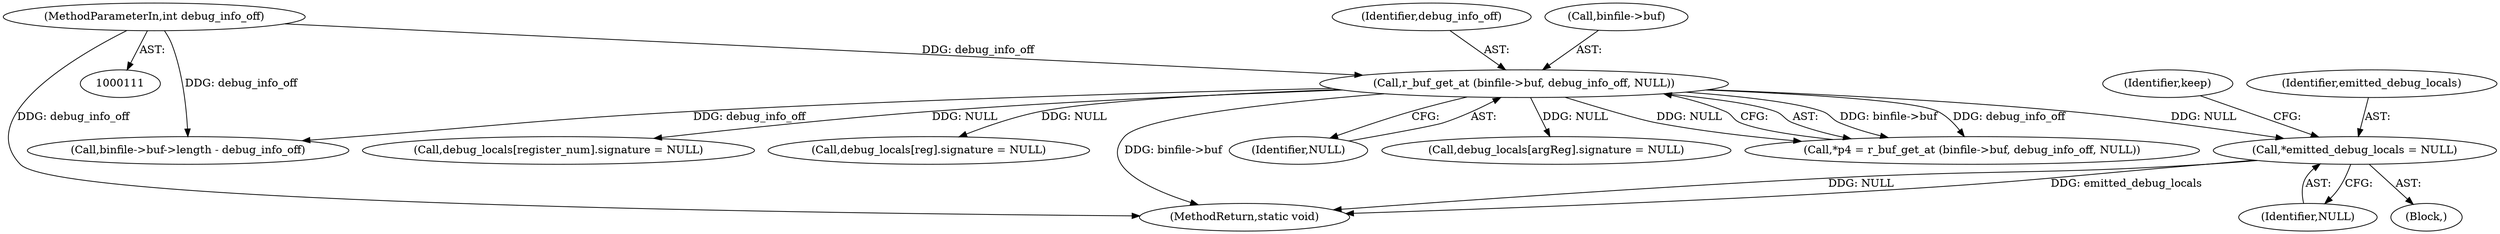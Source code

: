 digraph "0_radare2_ad55822430a03fe075221b543efb434567e9e431@pointer" {
"1000169" [label="(Call,*emitted_debug_locals = NULL)"];
"1000133" [label="(Call,r_buf_get_at (binfile->buf, debug_info_off, NULL))"];
"1000122" [label="(MethodParameterIn,int debug_info_off)"];
"1000267" [label="(Call,debug_locals[argReg].signature = NULL)"];
"1000122" [label="(MethodParameterIn,int debug_info_off)"];
"1000131" [label="(Call,*p4 = r_buf_get_at (binfile->buf, debug_info_off, NULL))"];
"1000174" [label="(Identifier,keep)"];
"1000169" [label="(Call,*emitted_debug_locals = NULL)"];
"1000144" [label="(Call,binfile->buf->length - debug_info_off)"];
"1000596" [label="(Call,debug_locals[register_num].signature = NULL)"];
"1000123" [label="(Block,)"];
"1000137" [label="(Identifier,debug_info_off)"];
"1000377" [label="(Call,debug_locals[reg].signature = NULL)"];
"1000171" [label="(Identifier,NULL)"];
"1001187" [label="(MethodReturn,static void)"];
"1000133" [label="(Call,r_buf_get_at (binfile->buf, debug_info_off, NULL))"];
"1000170" [label="(Identifier,emitted_debug_locals)"];
"1000134" [label="(Call,binfile->buf)"];
"1000138" [label="(Identifier,NULL)"];
"1000169" -> "1000123"  [label="AST: "];
"1000169" -> "1000171"  [label="CFG: "];
"1000170" -> "1000169"  [label="AST: "];
"1000171" -> "1000169"  [label="AST: "];
"1000174" -> "1000169"  [label="CFG: "];
"1000169" -> "1001187"  [label="DDG: NULL"];
"1000169" -> "1001187"  [label="DDG: emitted_debug_locals"];
"1000133" -> "1000169"  [label="DDG: NULL"];
"1000133" -> "1000131"  [label="AST: "];
"1000133" -> "1000138"  [label="CFG: "];
"1000134" -> "1000133"  [label="AST: "];
"1000137" -> "1000133"  [label="AST: "];
"1000138" -> "1000133"  [label="AST: "];
"1000131" -> "1000133"  [label="CFG: "];
"1000133" -> "1001187"  [label="DDG: binfile->buf"];
"1000133" -> "1000131"  [label="DDG: binfile->buf"];
"1000133" -> "1000131"  [label="DDG: debug_info_off"];
"1000133" -> "1000131"  [label="DDG: NULL"];
"1000122" -> "1000133"  [label="DDG: debug_info_off"];
"1000133" -> "1000144"  [label="DDG: debug_info_off"];
"1000133" -> "1000267"  [label="DDG: NULL"];
"1000133" -> "1000377"  [label="DDG: NULL"];
"1000133" -> "1000596"  [label="DDG: NULL"];
"1000122" -> "1000111"  [label="AST: "];
"1000122" -> "1001187"  [label="DDG: debug_info_off"];
"1000122" -> "1000144"  [label="DDG: debug_info_off"];
}
